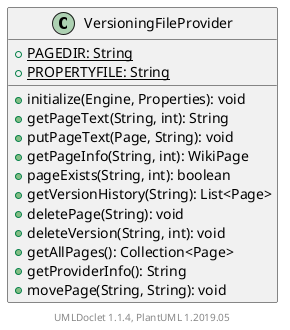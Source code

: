 @startuml

    class VersioningFileProvider [[VersioningFileProvider.html]] {
        {static} +PAGEDIR: String
        {static} +PROPERTYFILE: String
        +initialize(Engine, Properties): void
        +getPageText(String, int): String
        +putPageText(Page, String): void
        +getPageInfo(String, int): WikiPage
        +pageExists(String, int): boolean
        +getVersionHistory(String): List<Page>
        +deletePage(String): void
        +deleteVersion(String, int): void
        +getAllPages(): Collection<Page>
        +getProviderInfo(): String
        +movePage(String, String): void
    }


    center footer UMLDoclet 1.1.4, PlantUML 1.2019.05
@enduml
